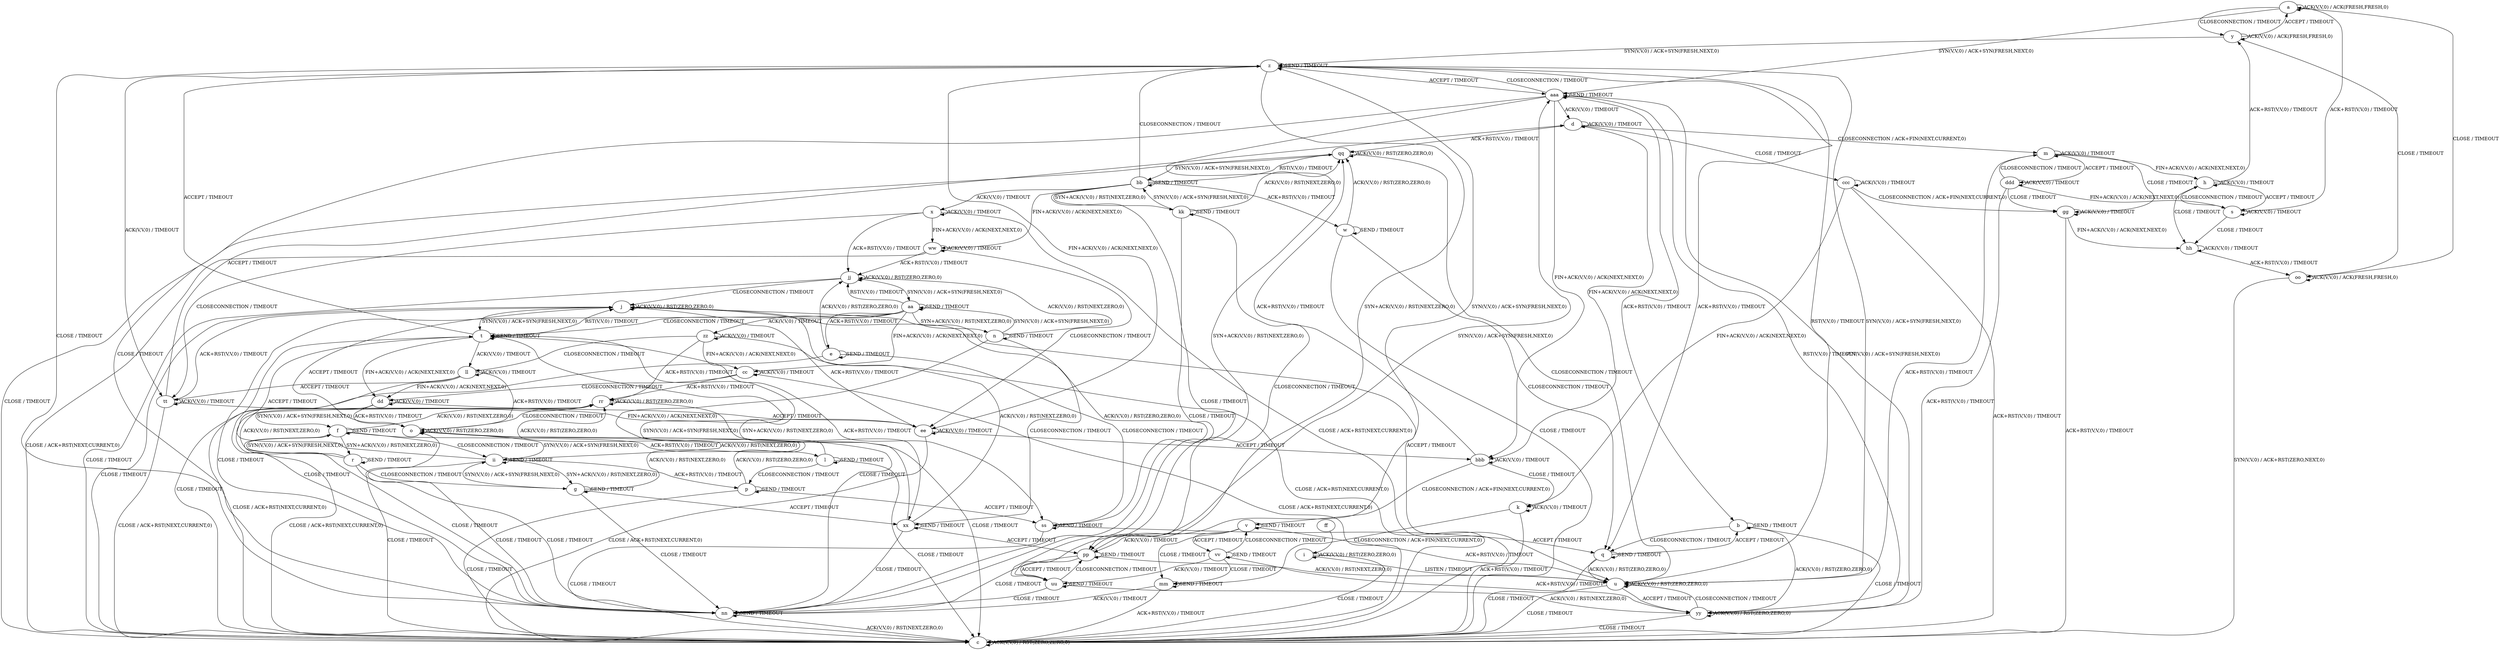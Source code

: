 digraph "" {
	graph ["Incoming time"=1.414360523223877,
		"Outgoing time"=2.1151790618896484,
		Output="{'States': 56, 'Transitions': 716, 'Filename': '../results/tcp/TCP_FreeBSD_Server-TCP_FreeBSD_Server-yices-2.dot'}",
		Reference="{'States': 56, 'Transitions': 716, 'Filename': '../subjects/tcp/TCP_FreeBSD_Server.dot'}",
		Solver=yices,
		Updated="{'States': 56, 'Transitions': 716, 'Filename': '../subjects/tcp/TCP_FreeBSD_Server.dot'}",
		"f-measure"=1.0,
		precision=1.0,
		recall=1.0
	];
	a -> a [key=0,
	label="ACK(V,V,0) / ACK(FRESH,FRESH,0)"];
a -> y [key=0,
label="CLOSECONNECTION / TIMEOUT"];
a -> oo [key=0,
label="CLOSE / TIMEOUT"];
a -> aaa [key=0,
label="SYN(V,V,0) / ACK+SYN(FRESH,NEXT,0)"];
b -> b [key=0,
label="SEND / TIMEOUT"];
b -> c [key=0,
label="CLOSE / TIMEOUT"];
b -> q [key=0,
label="CLOSECONNECTION / TIMEOUT"];
b -> yy [key=0,
label="ACK(V,V,0) / RST(ZERO,ZERO,0)"];
c -> c [key=0,
label="ACK(V,V,0) / RST(ZERO,ZERO,0)"];
d -> d [key=0,
label="ACK(V,V,0) / TIMEOUT"];
d -> m [key=0,
label="CLOSECONNECTION / ACK+FIN(NEXT,CURRENT,0)"];
d -> qq [key=0,
label="ACK+RST(V,V,0) / TIMEOUT"];
d -> bbb [key=0,
label="FIN+ACK(V,V,0) / ACK(NEXT,NEXT,0)"];
d -> ccc [key=0,
label="CLOSE / TIMEOUT"];
e -> c [key=0,
label="CLOSE / TIMEOUT"];
e -> e [key=0,
label="SEND / TIMEOUT"];
e -> jj [key=0,
label="ACK(V,V,0) / RST(ZERO,ZERO,0)"];
e -> ss [key=0,
label="CLOSECONNECTION / TIMEOUT"];
f -> f [key=0,
label="SEND / TIMEOUT"];
f -> l [key=0,
label="ACK+RST(V,V,0) / TIMEOUT"];
f -> r [key=0,
label="SYN+ACK(V,V,0) / RST(NEXT,ZERO,0)"];
f -> ii [key=0,
label="CLOSECONNECTION / TIMEOUT"];
f -> nn [key=0,
label="CLOSE / TIMEOUT"];
f -> rr [key=0,
label="ACK(V,V,0) / RST(NEXT,ZERO,0)"];
g -> g [key=0,
label="SEND / TIMEOUT"];
g -> o [key=0,
label="ACK(V,V,0) / RST(NEXT,ZERO,0)"];
g -> ii [key=0,
label="SYN(V,V,0) / ACK+SYN(FRESH,NEXT,0)"];
g -> nn [key=0,
label="CLOSE / TIMEOUT"];
g -> xx [key=0,
label="ACCEPT / TIMEOUT"];
h -> h [key=0,
label="ACK(V,V,0) / TIMEOUT"];
h -> s [key=0,
label="ACCEPT / TIMEOUT"];
h -> y [key=0,
label="ACK+RST(V,V,0) / TIMEOUT"];
h -> hh [key=0,
label="CLOSE / TIMEOUT"];
i -> c [key=0,
label="CLOSE / TIMEOUT"];
i -> i [key=0,
label="ACK(V,V,0) / RST(ZERO,ZERO,0)"];
i -> u [key=0,
label="LISTEN / TIMEOUT"];
j -> c [key=0,
label="CLOSE / TIMEOUT"];
j -> j [key=0,
label="ACK(V,V,0) / RST(ZERO,ZERO,0)"];
j -> t [key=0,
label="SYN(V,V,0) / ACK+SYN(FRESH,NEXT,0)"];
j -> u [key=0,
label="ACCEPT / TIMEOUT"];
k -> c [key=0,
label="ACK+RST(V,V,0) / TIMEOUT"];
k -> k [key=0,
label="ACK(V,V,0) / TIMEOUT"];
k -> mm [key=0,
label="CLOSECONNECTION / ACK+FIN(NEXT,CURRENT,0)"];
l -> c [key=0,
label="CLOSE / TIMEOUT"];
l -> l [key=0,
label="SEND / TIMEOUT"];
l -> p [key=0,
label="CLOSECONNECTION / TIMEOUT"];
l -> rr [key=0,
label="ACK(V,V,0) / RST(ZERO,ZERO,0)"];
m -> h [key=0,
label="FIN+ACK(V,V,0) / ACK(NEXT,NEXT,0)"];
m -> m [key=0,
label="ACK(V,V,0) / TIMEOUT"];
m -> u [key=0,
label="ACK+RST(V,V,0) / TIMEOUT"];
m -> gg [key=0,
label="CLOSE / TIMEOUT"];
m -> ddd [key=0,
label="ACCEPT / TIMEOUT"];
n -> n [key=0,
label="SEND / TIMEOUT"];
n -> aa [key=0,
label="SYN(V,V,0) / ACK+SYN(FRESH,NEXT,0)"];
n -> jj [key=0,
label="ACK(V,V,0) / RST(NEXT,ZERO,0)"];
n -> nn [key=0,
label="CLOSE / TIMEOUT"];
n -> xx [key=0,
label="CLOSECONNECTION / TIMEOUT"];
o -> c [key=0,
label="CLOSE / TIMEOUT"];
o -> j [key=0,
label="ACCEPT / TIMEOUT"];
o -> o [key=0,
label="ACK(V,V,0) / RST(ZERO,ZERO,0)"];
o -> ii [key=0,
label="SYN(V,V,0) / ACK+SYN(FRESH,NEXT,0)"];
p -> c [key=0,
label="CLOSE / TIMEOUT"];
p -> o [key=0,
label="ACK(V,V,0) / RST(ZERO,ZERO,0)"];
p -> p [key=0,
label="SEND / TIMEOUT"];
p -> ss [key=0,
label="ACCEPT / TIMEOUT"];
q -> b [key=0,
label="ACCEPT / TIMEOUT"];
q -> c [key=0,
label="CLOSE / TIMEOUT"];
q -> q [key=0,
label="SEND / TIMEOUT"];
q -> u [key=0,
label="ACK(V,V,0) / RST(ZERO,ZERO,0)"];
r -> f [key=0,
label="SYN(V,V,0) / ACK+SYN(FRESH,NEXT,0)"];
r -> g [key=0,
label="CLOSECONNECTION / TIMEOUT"];
r -> r [key=0,
label="SEND / TIMEOUT"];
r -> nn [key=0,
label="CLOSE / TIMEOUT"];
r -> rr [key=0,
label="ACK(V,V,0) / RST(NEXT,ZERO,0)"];
s -> a [key=0,
label="ACK+RST(V,V,0) / TIMEOUT"];
s -> h [key=0,
label="CLOSECONNECTION / TIMEOUT"];
s -> s [key=0,
label="ACK(V,V,0) / TIMEOUT"];
s -> hh [key=0,
label="CLOSE / TIMEOUT"];
t -> j [key=0,
label="RST(V,V,0) / TIMEOUT"];
t -> t [key=0,
label="SEND / TIMEOUT"];
t -> z [key=0,
label="ACCEPT / TIMEOUT"];
t -> dd [key=0,
label="FIN+ACK(V,V,0) / ACK(NEXT,NEXT,0)"];
t -> ll [key=0,
label="ACK(V,V,0) / TIMEOUT"];
t -> nn [key=0,
label="CLOSE / TIMEOUT"];
t -> ss [key=0,
label="ACK+RST(V,V,0) / TIMEOUT"];
t -> xx [key=0,
label="SYN+ACK(V,V,0) / RST(NEXT,ZERO,0)"];
u -> c [key=0,
label="CLOSE / TIMEOUT"];
u -> u [key=0,
label="ACK(V,V,0) / RST(ZERO,ZERO,0)"];
u -> z [key=0,
label="SYN(V,V,0) / ACK+SYN(FRESH,NEXT,0)"];
u -> yy [key=0,
label="ACCEPT / TIMEOUT"];
v -> u [key=0,
label="ACK+RST(V,V,0) / TIMEOUT"];
v -> v [key=0,
label="SEND / TIMEOUT"];
v -> mm [key=0,
label="CLOSE / TIMEOUT"];
v -> pp [key=0,
label="ACK(V,V,0) / TIMEOUT"];
v -> vv [key=0,
label="ACCEPT / TIMEOUT"];
w -> c [key=0,
label="CLOSE / TIMEOUT"];
w -> q [key=0,
label="CLOSECONNECTION / TIMEOUT"];
w -> w [key=0,
label="SEND / TIMEOUT"];
w -> qq [key=0,
label="ACK(V,V,0) / RST(ZERO,ZERO,0)"];
x -> c [key=0,
label="CLOSE / ACK+RST(NEXT,CURRENT,0)"];
x -> x [key=0,
label="ACK(V,V,0) / TIMEOUT"];
x -> jj [key=0,
label="ACK+RST(V,V,0) / TIMEOUT"];
x -> tt [key=0,
label="CLOSECONNECTION / TIMEOUT"];
x -> ww [key=0,
label="FIN+ACK(V,V,0) / ACK(NEXT,NEXT,0)"];
y -> a [key=0,
label="ACCEPT / TIMEOUT"];
y -> y [key=0,
label="ACK(V,V,0) / ACK(FRESH,FRESH,0)"];
y -> z [key=0,
label="SYN(V,V,0) / ACK+SYN(FRESH,NEXT,0)"];
y -> oo [key=0,
label="CLOSE / TIMEOUT"];
z -> q [key=0,
label="ACK+RST(V,V,0) / TIMEOUT"];
z -> u [key=0,
label="RST(V,V,0) / TIMEOUT"];
z -> z [key=0,
label="SEND / TIMEOUT"];
z -> ee [key=0,
label="FIN+ACK(V,V,0) / ACK(NEXT,NEXT,0)"];
z -> nn [key=0,
label="CLOSE / TIMEOUT"];
z -> pp [key=0,
label="SYN+ACK(V,V,0) / RST(NEXT,ZERO,0)"];
z -> tt [key=0,
label="ACK(V,V,0) / TIMEOUT"];
z -> aaa [key=0,
label="ACCEPT / TIMEOUT"];
aa -> e [key=0,
label="ACK+RST(V,V,0) / TIMEOUT"];
aa -> n [key=0,
label="SYN+ACK(V,V,0) / RST(NEXT,ZERO,0)"];
aa -> t [key=0,
label="CLOSECONNECTION / TIMEOUT"];
aa -> aa [key=0,
label="SEND / TIMEOUT"];
aa -> cc [key=0,
label="FIN+ACK(V,V,0) / ACK(NEXT,NEXT,0)"];
aa -> jj [key=0,
label="RST(V,V,0) / TIMEOUT"];
aa -> nn [key=0,
label="CLOSE / TIMEOUT"];
aa -> zz [key=0,
label="ACK(V,V,0) / TIMEOUT"];
bb -> w [key=0,
label="ACK+RST(V,V,0) / TIMEOUT"];
bb -> x [key=0,
label="ACK(V,V,0) / TIMEOUT"];
bb -> z [key=0,
label="CLOSECONNECTION / TIMEOUT"];
bb -> bb [key=0,
label="SEND / TIMEOUT"];
bb -> kk [key=0,
label="SYN+ACK(V,V,0) / RST(NEXT,ZERO,0)"];
bb -> nn [key=0,
label="CLOSE / TIMEOUT"];
bb -> qq [key=0,
label="RST(V,V,0) / TIMEOUT"];
bb -> ww [key=0,
label="FIN+ACK(V,V,0) / ACK(NEXT,NEXT,0)"];
cc -> c [key=0,
label="CLOSE / ACK+RST(NEXT,CURRENT,0)"];
cc -> cc [key=0,
label="ACK(V,V,0) / TIMEOUT"];
cc -> dd [key=0,
label="CLOSECONNECTION / TIMEOUT"];
cc -> rr [key=0,
label="ACK+RST(V,V,0) / TIMEOUT"];
dd -> c [key=0,
label="CLOSE / ACK+RST(NEXT,CURRENT,0)"];
dd -> o [key=0,
label="ACK+RST(V,V,0) / TIMEOUT"];
dd -> dd [key=0,
label="ACK(V,V,0) / TIMEOUT"];
dd -> ee [key=0,
label="ACCEPT / TIMEOUT"];
ee -> c [key=0,
label="CLOSE / ACK+RST(NEXT,CURRENT,0)"];
ee -> j [key=0,
label="ACK+RST(V,V,0) / TIMEOUT"];
ee -> ee [key=0,
label="ACK(V,V,0) / TIMEOUT"];
ee -> bbb [key=0,
label="ACCEPT / TIMEOUT"];
ff -> i [key=0];
gg -> c [key=0,
label="ACK+RST(V,V,0) / TIMEOUT"];
gg -> gg [key=0,
label="ACK(V,V,0) / TIMEOUT"];
gg -> hh [key=0,
label="FIN+ACK(V,V,0) / ACK(NEXT,NEXT,0)"];
hh -> hh [key=0,
label="ACK(V,V,0) / TIMEOUT"];
hh -> oo [key=0,
label="ACK+RST(V,V,0) / TIMEOUT"];
ii -> g [key=0,
label="SYN+ACK(V,V,0) / RST(NEXT,ZERO,0)"];
ii -> o [key=0,
label="ACK(V,V,0) / RST(NEXT,ZERO,0)"];
ii -> p [key=0,
label="ACK+RST(V,V,0) / TIMEOUT"];
ii -> t [key=0,
label="ACCEPT / TIMEOUT"];
ii -> ii [key=0,
label="SEND / TIMEOUT"];
ii -> nn [key=0,
label="CLOSE / TIMEOUT"];
jj -> c [key=0,
label="CLOSE / TIMEOUT"];
jj -> j [key=0,
label="CLOSECONNECTION / TIMEOUT"];
jj -> aa [key=0,
label="SYN(V,V,0) / ACK+SYN(FRESH,NEXT,0)"];
jj -> jj [key=0,
label="ACK(V,V,0) / RST(ZERO,ZERO,0)"];
kk -> bb [key=0,
label="SYN(V,V,0) / ACK+SYN(FRESH,NEXT,0)"];
kk -> kk [key=0,
label="SEND / TIMEOUT"];
kk -> nn [key=0,
label="CLOSE / TIMEOUT"];
kk -> pp [key=0,
label="CLOSECONNECTION / TIMEOUT"];
kk -> qq [key=0,
label="ACK(V,V,0) / RST(NEXT,ZERO,0)"];
ll -> c [key=0,
label="CLOSE / ACK+RST(NEXT,CURRENT,0)"];
ll -> o [key=0,
label="ACK+RST(V,V,0) / TIMEOUT"];
ll -> dd [key=0,
label="FIN+ACK(V,V,0) / ACK(NEXT,NEXT,0)"];
ll -> ll [key=0,
label="ACK(V,V,0) / TIMEOUT"];
ll -> tt [key=0,
label="ACCEPT / TIMEOUT"];
mm -> c [key=0,
label="ACK+RST(V,V,0) / TIMEOUT"];
mm -> mm [key=0,
label="SEND / TIMEOUT"];
mm -> nn [key=0,
label="ACK(V,V,0) / TIMEOUT"];
nn -> c [key=0,
label="ACK(V,V,0) / RST(NEXT,ZERO,0)"];
nn -> nn [key=0,
label="SEND / TIMEOUT"];
oo -> c [key=0,
label="SYN(V,V,0) / ACK+RST(ZERO,NEXT,0)"];
oo -> oo [key=0,
label="ACK(V,V,0) / ACK(FRESH,FRESH,0)"];
pp -> u [key=0,
label="ACK(V,V,0) / RST(NEXT,ZERO,0)"];
pp -> z [key=0,
label="SYN(V,V,0) / ACK+SYN(FRESH,NEXT,0)"];
pp -> nn [key=0,
label="CLOSE / TIMEOUT"];
pp -> pp [key=0,
label="SEND / TIMEOUT"];
pp -> uu [key=0,
label="ACCEPT / TIMEOUT"];
qq -> c [key=0,
label="CLOSE / TIMEOUT"];
qq -> u [key=0,
label="CLOSECONNECTION / TIMEOUT"];
qq -> bb [key=0,
label="SYN(V,V,0) / ACK+SYN(FRESH,NEXT,0)"];
qq -> qq [key=0,
label="ACK(V,V,0) / RST(ZERO,ZERO,0)"];
rr -> c [key=0,
label="CLOSE / TIMEOUT"];
rr -> f [key=0,
label="SYN(V,V,0) / ACK+SYN(FRESH,NEXT,0)"];
rr -> o [key=0,
label="CLOSECONNECTION / TIMEOUT"];
rr -> rr [key=0,
label="ACK(V,V,0) / RST(ZERO,ZERO,0)"];
ss -> c [key=0,
label="CLOSE / TIMEOUT"];
ss -> j [key=0,
label="ACK(V,V,0) / RST(ZERO,ZERO,0)"];
ss -> q [key=0,
label="ACCEPT / TIMEOUT"];
ss -> ss [key=0,
label="SEND / TIMEOUT"];
tt -> c [key=0,
label="CLOSE / ACK+RST(NEXT,CURRENT,0)"];
tt -> d [key=0,
label="ACCEPT / TIMEOUT"];
tt -> j [key=0,
label="ACK+RST(V,V,0) / TIMEOUT"];
tt -> ee [key=0,
label="FIN+ACK(V,V,0) / ACK(NEXT,NEXT,0)"];
tt -> tt [key=0,
label="ACK(V,V,0) / TIMEOUT"];
uu -> nn [key=0,
label="CLOSE / TIMEOUT"];
uu -> pp [key=0,
label="CLOSECONNECTION / TIMEOUT"];
uu -> uu [key=0,
label="SEND / TIMEOUT"];
uu -> yy [key=0,
label="ACK(V,V,0) / RST(NEXT,ZERO,0)"];
uu -> aaa [key=0,
label="SYN(V,V,0) / ACK+SYN(FRESH,NEXT,0)"];
vv -> v [key=0,
label="CLOSECONNECTION / TIMEOUT"];
vv -> mm [key=0,
label="CLOSE / TIMEOUT"];
vv -> uu [key=0,
label="ACK(V,V,0) / TIMEOUT"];
vv -> vv [key=0,
label="SEND / TIMEOUT"];
vv -> yy [key=0,
label="ACK+RST(V,V,0) / TIMEOUT"];
ww -> c [key=0,
label="CLOSE / ACK+RST(NEXT,CURRENT,0)"];
ww -> ee [key=0,
label="CLOSECONNECTION / TIMEOUT"];
ww -> jj [key=0,
label="ACK+RST(V,V,0) / TIMEOUT"];
ww -> ww [key=0,
label="ACK(V,V,0) / TIMEOUT"];
xx -> j [key=0,
label="ACK(V,V,0) / RST(NEXT,ZERO,0)"];
xx -> t [key=0,
label="SYN(V,V,0) / ACK+SYN(FRESH,NEXT,0)"];
xx -> nn [key=0,
label="CLOSE / TIMEOUT"];
xx -> pp [key=0,
label="ACCEPT / TIMEOUT"];
xx -> xx [key=0,
label="SEND / TIMEOUT"];
yy -> c [key=0,
label="CLOSE / TIMEOUT"];
yy -> u [key=0,
label="CLOSECONNECTION / TIMEOUT"];
yy -> yy [key=0,
label="ACK(V,V,0) / RST(ZERO,ZERO,0)"];
yy -> aaa [key=0,
label="SYN(V,V,0) / ACK+SYN(FRESH,NEXT,0)"];
zz -> c [key=0,
label="CLOSE / ACK+RST(NEXT,CURRENT,0)"];
zz -> cc [key=0,
label="FIN+ACK(V,V,0) / ACK(NEXT,NEXT,0)"];
zz -> ll [key=0,
label="CLOSECONNECTION / TIMEOUT"];
zz -> rr [key=0,
label="ACK+RST(V,V,0) / TIMEOUT"];
zz -> zz [key=0,
label="ACK(V,V,0) / TIMEOUT"];
aaa -> b [key=0,
label="ACK+RST(V,V,0) / TIMEOUT"];
aaa -> d [key=0,
label="ACK(V,V,0) / TIMEOUT"];
aaa -> z [key=0,
label="CLOSECONNECTION / TIMEOUT"];
aaa -> nn [key=0,
label="CLOSE / TIMEOUT"];
aaa -> uu [key=0,
label="SYN+ACK(V,V,0) / RST(NEXT,ZERO,0)"];
aaa -> yy [key=0,
label="RST(V,V,0) / TIMEOUT"];
aaa -> aaa [key=0,
label="SEND / TIMEOUT"];
aaa -> bbb [key=0,
label="FIN+ACK(V,V,0) / ACK(NEXT,NEXT,0)"];
bbb -> k [key=0,
label="CLOSE / TIMEOUT"];
bbb -> v [key=0,
label="CLOSECONNECTION / ACK+FIN(NEXT,CURRENT,0)"];
bbb -> qq [key=0,
label="ACK+RST(V,V,0) / TIMEOUT"];
bbb -> bbb [key=0,
label="ACK(V,V,0) / TIMEOUT"];
ccc -> c [key=0,
label="ACK+RST(V,V,0) / TIMEOUT"];
ccc -> k [key=0,
label="FIN+ACK(V,V,0) / ACK(NEXT,NEXT,0)"];
ccc -> gg [key=0,
label="CLOSECONNECTION / ACK+FIN(NEXT,CURRENT,0)"];
ccc -> ccc [key=0,
label="ACK(V,V,0) / TIMEOUT"];
ddd -> m [key=0,
label="CLOSECONNECTION / TIMEOUT"];
ddd -> s [key=0,
label="FIN+ACK(V,V,0) / ACK(NEXT,NEXT,0)"];
ddd -> gg [key=0,
label="CLOSE / TIMEOUT"];
ddd -> yy [key=0,
label="ACK+RST(V,V,0) / TIMEOUT"];
ddd -> ddd [key=0,
label="ACK(V,V,0) / TIMEOUT"];
}
